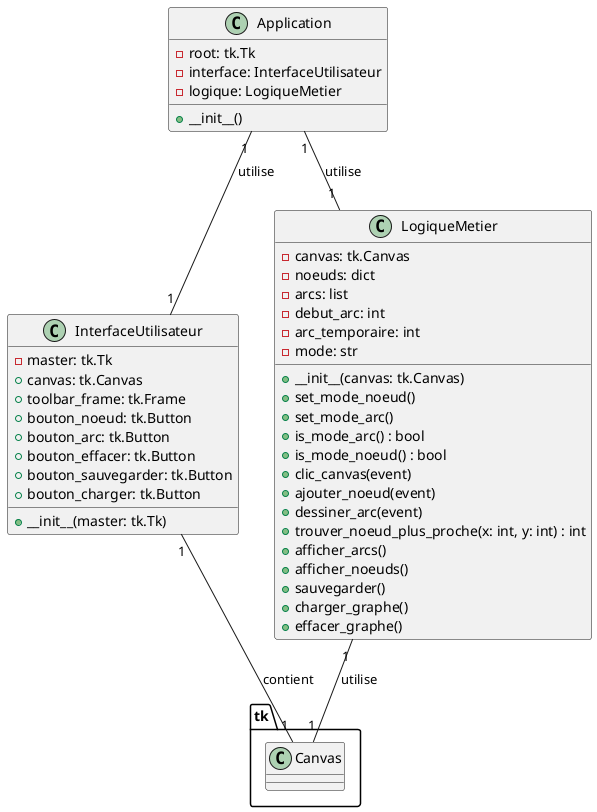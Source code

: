 @startuml projet_bap

class Application {
    - root: tk.Tk
    - interface: InterfaceUtilisateur
    - logique: LogiqueMetier
    + __init__()
}

class InterfaceUtilisateur {
    - master: tk.Tk
    + canvas: tk.Canvas
    + toolbar_frame: tk.Frame
    + bouton_noeud: tk.Button
    + bouton_arc: tk.Button
    + bouton_effacer: tk.Button
    + bouton_sauvegarder: tk.Button
    + bouton_charger: tk.Button
    + __init__(master: tk.Tk)
}

class LogiqueMetier {
    - canvas: tk.Canvas
    - noeuds: dict
    - arcs: list
    - debut_arc: int
    - arc_temporaire: int
    - mode: str
    + __init__(canvas: tk.Canvas)
    + set_mode_noeud()
    + set_mode_arc()
    + is_mode_arc() : bool
    + is_mode_noeud() : bool
    + clic_canvas(event)
    + ajouter_noeud(event)
    + dessiner_arc(event)
    + trouver_noeud_plus_proche(x: int, y: int) : int
    + afficher_arcs()
    + afficher_noeuds()
    + sauvegarder()
    + charger_graphe()
    + effacer_graphe()
}

Application "1" -- "1" InterfaceUtilisateur : utilise
Application "1" -- "1" LogiqueMetier : utilise
InterfaceUtilisateur "1" -- "1" tk.Canvas : contient
LogiqueMetier "1" -- "1" tk.Canvas : utilise


@enduml
